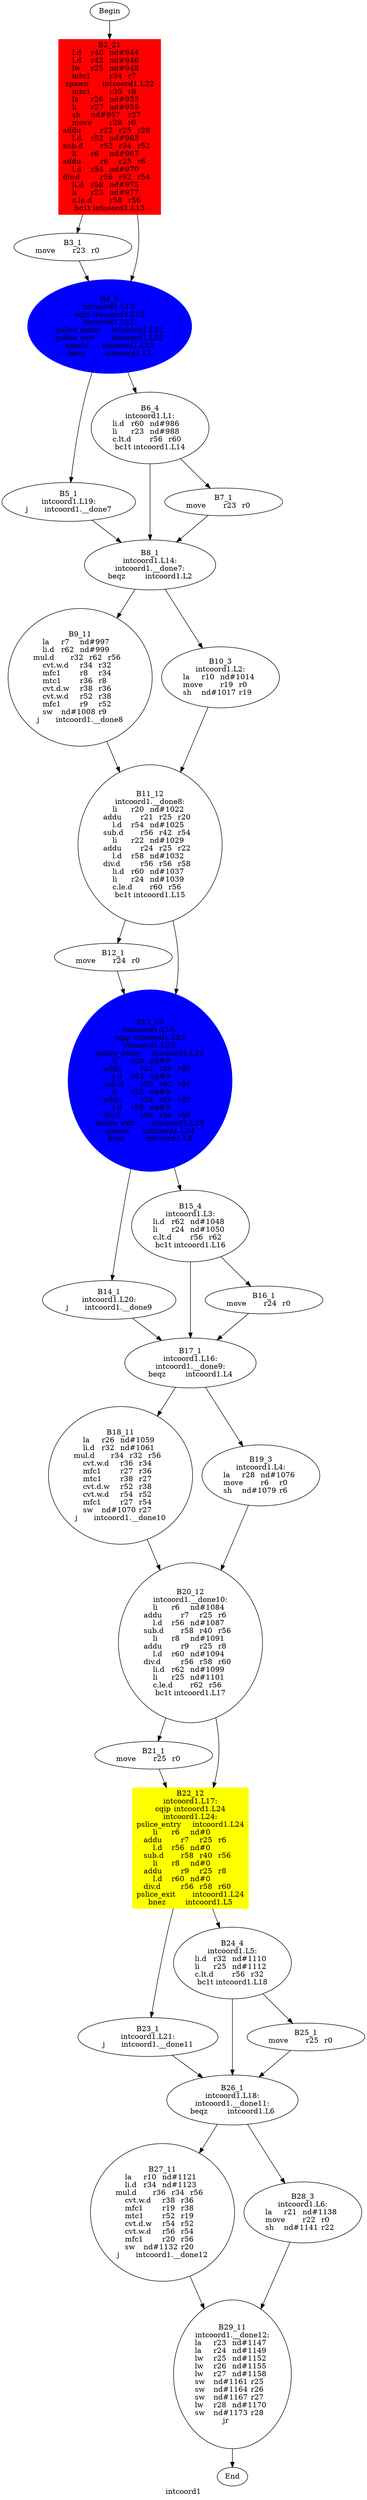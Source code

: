 digraph G{
	label = "intcoord1"	style = "dashed";
	color = purple;
	Node0 [label = "Begin"];
	Node0 -> {Node2 }
	Node1 [label = "End"];
	Node1 -> {}
	Node2 [label = "B2_21\nl.d	r40	nd#944	\nl.d	r42	nd#946	\nlw	r25	nd#948	\nmtc1	r34	r7	\nspawn	intcoord1.L22\nmtc1	r35	r8	\nla	r26	nd#953	\nli	r27	nd#955	\nsh	nd#957	r27	\nmove	r28	r0	\naddu	r22	r25	r28	\nl.d	r52	nd#963	\nsub.d	r52	r34	r52	\nli	r6	nd#967	\naddu	r6	r25	r6	\nl.d	r54	nd#970	\ndiv.d	r56	r52	r54	\nli.d	r58	nd#975	\nli	r23	nd#977	\nc.le.d	r58	r56	\nbc1t	intcoord1.L13\n"];
	Node2 -> {Node3 Node4 }
	Node3 [label = "B3_1\nmove	r23	r0	\n"];
	Node3 -> {Node4 }
	Node4 [label = "B4_5\nintcoord1.L13:\ncqip	intcoord1.L22\nintcoord1.L22:\npslice_entry	intcoord1.L22\npslice_exit	intcoord1.L22\nspawn	intcoord1.L23\nbnez	intcoord1.L1\n"];
	Node4 -> {Node5 Node6 }
	Node5 [label = "B5_1\nintcoord1.L19:\nj	intcoord1.__done7\n"];
	Node5 -> {Node8 }
	Node6 [label = "B6_4\nintcoord1.L1:\nli.d	r60	nd#986	\nli	r23	nd#988	\nc.lt.d	r56	r60	\nbc1t	intcoord1.L14\n"];
	Node6 -> {Node7 Node8 }
	Node7 [label = "B7_1\nmove	r23	r0	\n"];
	Node7 -> {Node8 }
	Node8 [label = "B8_1\nintcoord1.L14:\nintcoord1.__done7:\nbeqz	intcoord1.L2\n"];
	Node8 -> {Node9 Node10 }
	Node9 [label = "B9_11\nla	r7	nd#997	\nli.d	r62	nd#999	\nmul.d	r32	r62	r56	\ncvt.w.d	r34	r32	\nmfc1	r8	r34	\nmtc1	r36	r8	\ncvt.d.w	r38	r36	\ncvt.w.d	r52	r38	\nmfc1	r9	r52	\nsw	nd#1008	r9	\nj	intcoord1.__done8\n"];
	Node9 -> {Node11 }
	Node10 [label = "B10_3\nintcoord1.L2:\nla	r10	nd#1014	\nmove	r19	r0	\nsh	nd#1017	r19	\n"];
	Node10 -> {Node11 }
	Node11 [label = "B11_12\nintcoord1.__done8:\nli	r20	nd#1022	\naddu	r21	r25	r20	\nl.d	r54	nd#1025	\nsub.d	r56	r42	r54	\nli	r22	nd#1029	\naddu	r24	r25	r22	\nl.d	r58	nd#1032	\ndiv.d	r56	r56	r58	\nli.d	r60	nd#1037	\nli	r24	nd#1039	\nc.le.d	r60	r56	\nbc1t	intcoord1.L15\n"];
	Node11 -> {Node12 Node13 }
	Node12 [label = "B12_1\nmove	r24	r0	\n"];
	Node12 -> {Node13 }
	Node13 [label = "B13_13\nintcoord1.L15:\ncqip	intcoord1.L23\nintcoord1.L23:\npslice_entry	intcoord1.L23\nli	r20	nd#0	\naddu	r21	r25	r20	\nl.d	r54	nd#0	\nsub.d	r56	r42	r54	\nli	r22	nd#0	\naddu	r24	r25	r22	\nl.d	r58	nd#0	\ndiv.d	r56	r56	r58	\npslice_exit	intcoord1.L23\nspawn	intcoord1.L24\nbnez	intcoord1.L3\n"];
	Node13 -> {Node14 Node15 }
	Node14 [label = "B14_1\nintcoord1.L20:\nj	intcoord1.__done9\n"];
	Node14 -> {Node17 }
	Node15 [label = "B15_4\nintcoord1.L3:\nli.d	r62	nd#1048	\nli	r24	nd#1050	\nc.lt.d	r56	r62	\nbc1t	intcoord1.L16\n"];
	Node15 -> {Node16 Node17 }
	Node16 [label = "B16_1\nmove	r24	r0	\n"];
	Node16 -> {Node17 }
	Node17 [label = "B17_1\nintcoord1.L16:\nintcoord1.__done9:\nbeqz	intcoord1.L4\n"];
	Node17 -> {Node18 Node19 }
	Node18 [label = "B18_11\nla	r26	nd#1059	\nli.d	r32	nd#1061	\nmul.d	r34	r32	r56	\ncvt.w.d	r36	r34	\nmfc1	r27	r36	\nmtc1	r38	r27	\ncvt.d.w	r52	r38	\ncvt.w.d	r54	r52	\nmfc1	r27	r54	\nsw	nd#1070	r27	\nj	intcoord1.__done10\n"];
	Node18 -> {Node20 }
	Node19 [label = "B19_3\nintcoord1.L4:\nla	r28	nd#1076	\nmove	r6	r0	\nsh	nd#1079	r6	\n"];
	Node19 -> {Node20 }
	Node20 [label = "B20_12\nintcoord1.__done10:\nli	r6	nd#1084	\naddu	r7	r25	r6	\nl.d	r56	nd#1087	\nsub.d	r58	r40	r56	\nli	r8	nd#1091	\naddu	r9	r25	r8	\nl.d	r60	nd#1094	\ndiv.d	r56	r58	r60	\nli.d	r62	nd#1099	\nli	r25	nd#1101	\nc.le.d	r62	r56	\nbc1t	intcoord1.L17\n"];
	Node20 -> {Node21 Node22 }
	Node21 [label = "B21_1\nmove	r25	r0	\n"];
	Node21 -> {Node22 }
	Node22 [label = "B22_12\nintcoord1.L17:\ncqip	intcoord1.L24\nintcoord1.L24:\npslice_entry	intcoord1.L24\nli	r6	nd#0	\naddu	r7	r25	r6	\nl.d	r56	nd#0	\nsub.d	r58	r40	r56	\nli	r8	nd#0	\naddu	r9	r25	r8	\nl.d	r60	nd#0	\ndiv.d	r56	r58	r60	\npslice_exit	intcoord1.L24\nbnez	intcoord1.L5\n"];
	Node22 -> {Node23 Node24 }
	Node23 [label = "B23_1\nintcoord1.L21:\nj	intcoord1.__done11\n"];
	Node23 -> {Node26 }
	Node24 [label = "B24_4\nintcoord1.L5:\nli.d	r32	nd#1110	\nli	r25	nd#1112	\nc.lt.d	r56	r32	\nbc1t	intcoord1.L18\n"];
	Node24 -> {Node25 Node26 }
	Node25 [label = "B25_1\nmove	r25	r0	\n"];
	Node25 -> {Node26 }
	Node26 [label = "B26_1\nintcoord1.L18:\nintcoord1.__done11:\nbeqz	intcoord1.L6\n"];
	Node26 -> {Node27 Node28 }
	Node27 [label = "B27_11\nla	r10	nd#1121	\nli.d	r34	nd#1123	\nmul.d	r36	r34	r56	\ncvt.w.d	r38	r36	\nmfc1	r19	r38	\nmtc1	r52	r19	\ncvt.d.w	r54	r52	\ncvt.w.d	r56	r54	\nmfc1	r20	r56	\nsw	nd#1132	r20	\nj	intcoord1.__done12\n"];
	Node27 -> {Node29 }
	Node28 [label = "B28_3\nintcoord1.L6:\nla	r21	nd#1138	\nmove	r22	r0	\nsh	nd#1141	r22	\n"];
	Node28 -> {Node29 }
	Node29 [label = "B29_11\nintcoord1.__done12:\nla	r23	nd#1147	\nla	r24	nd#1149	\nlw	r25	nd#1152	\nlw	r26	nd#1155	\nlw	r27	nd#1158	\nsw	nd#1161	r25	\nsw	nd#1164	r26	\nsw	nd#1167	r27	\nlw	r28	nd#1170	\nsw	nd#1173	r28	\njr	\n"];
	Node29 -> {Node1 }
	Node2 [shape = box ,style=filled ,color=red];
	Node4 [shape = ellipse ,style=filled ,color=blue];
	Node13 [shape = ellipse ,style=filled ,color=blue];
	Node22 [shape = polygon ,style=filled ,color=yellow];
}
